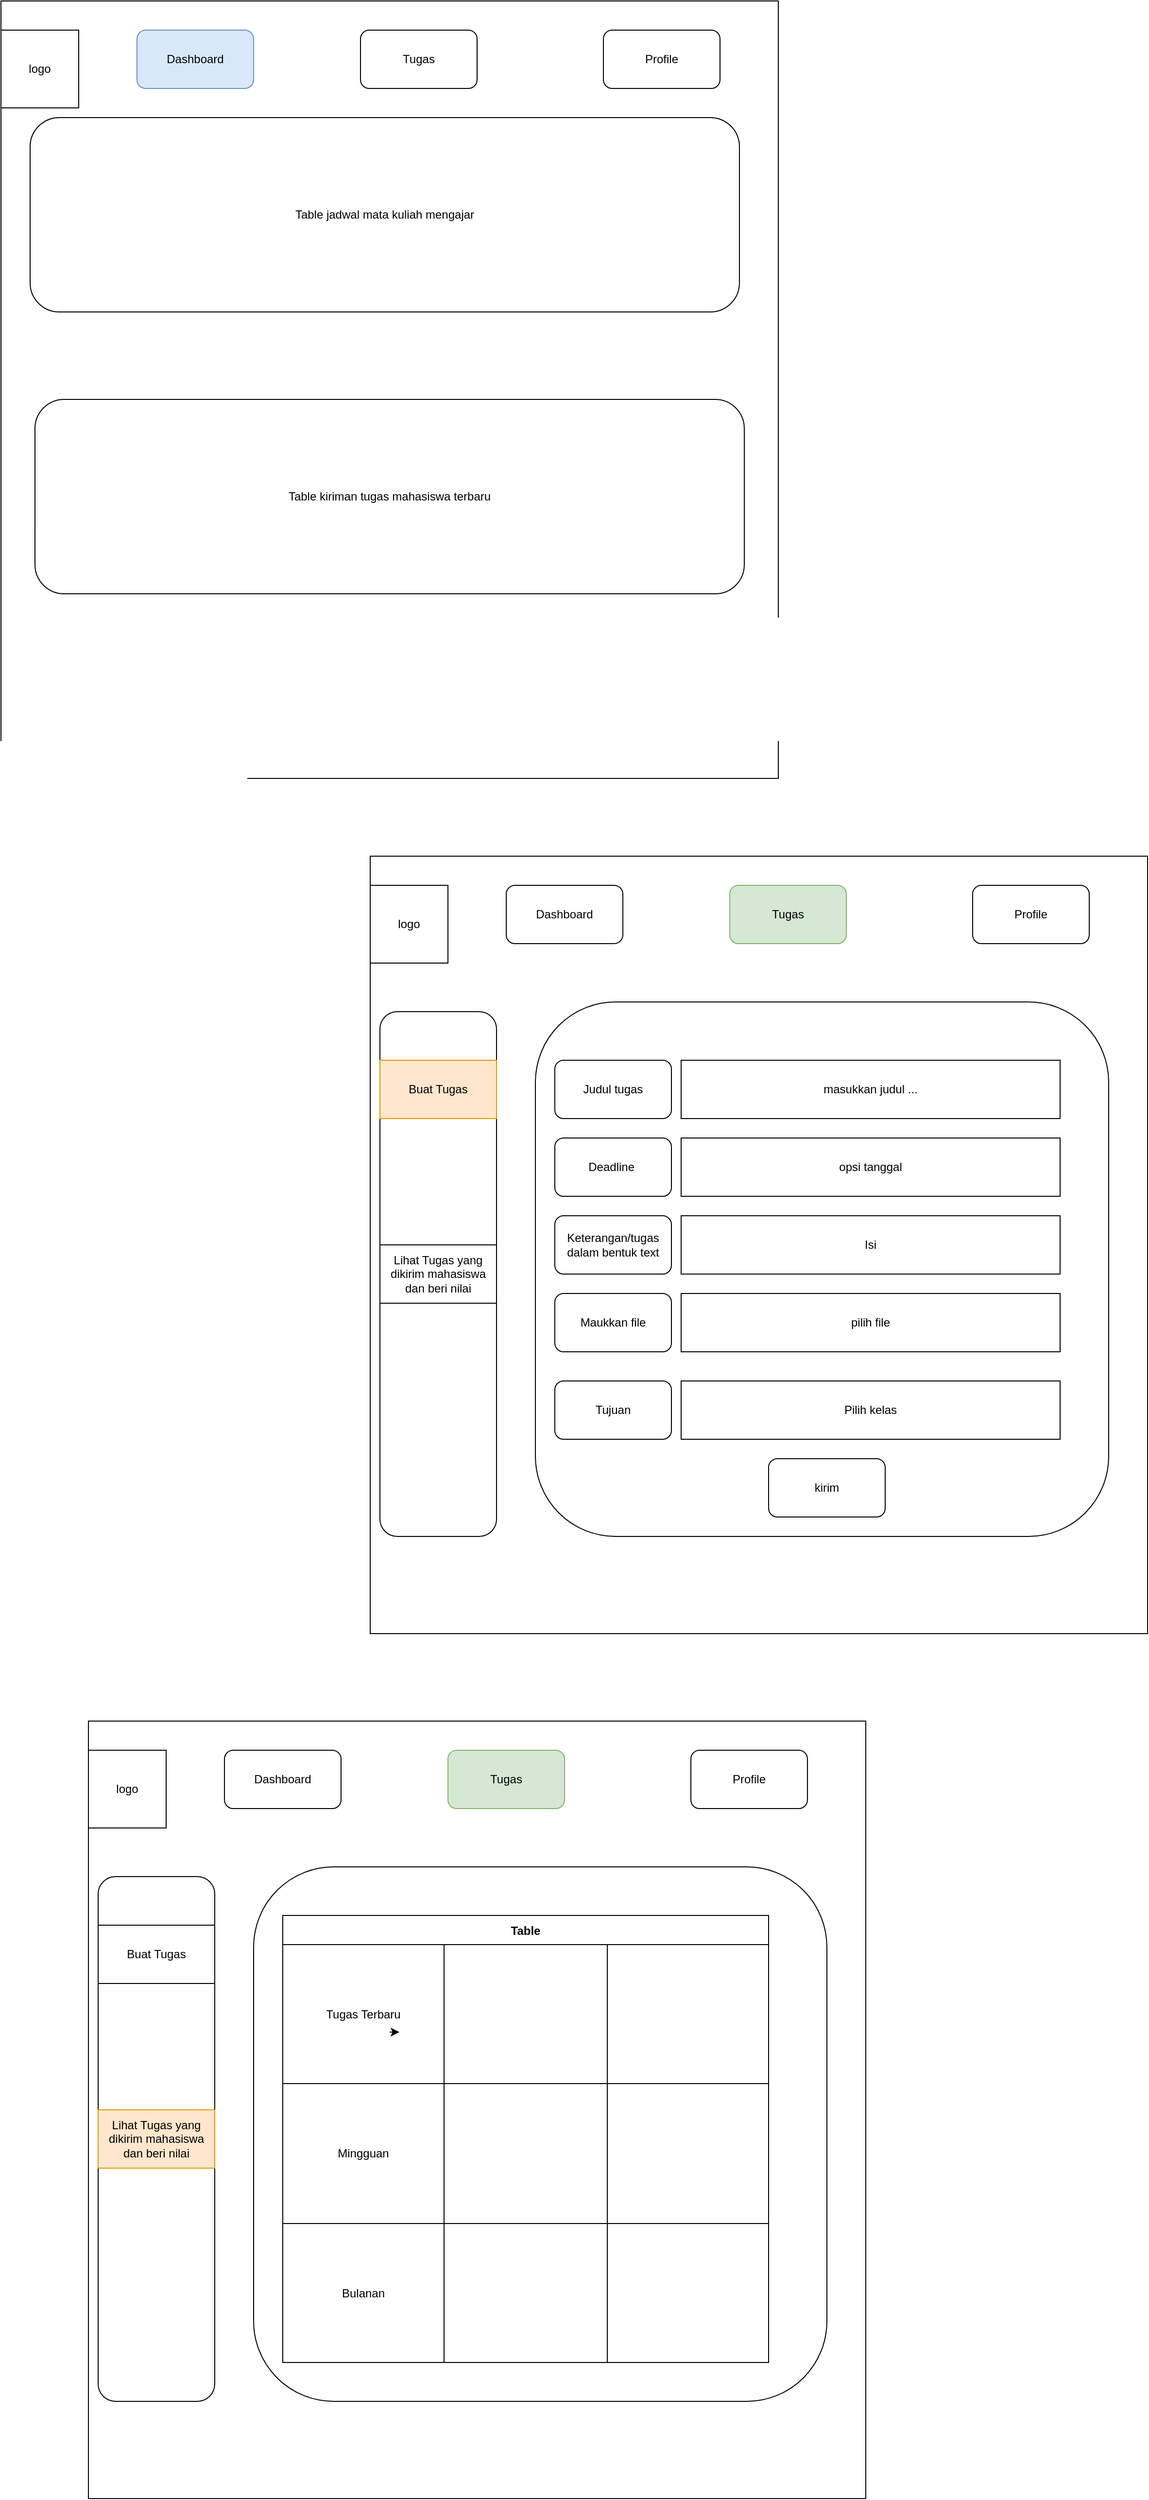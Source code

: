 <mxfile>
    <diagram id="EG3p_d__c77Crz3E7JyM" name="Page-1">
        <mxGraphModel dx="1547" dy="844" grid="1" gridSize="10" guides="1" tooltips="1" connect="1" arrows="1" fold="1" page="1" pageScale="1" pageWidth="850" pageHeight="1100" math="0" shadow="0">
            <root>
                <mxCell id="0"/>
                <mxCell id="1" parent="0"/>
                <mxCell id="2" value="" style="whiteSpace=wrap;html=1;aspect=fixed;" vertex="1" parent="1">
                    <mxGeometry x="70" y="30" width="800" height="800" as="geometry"/>
                </mxCell>
                <mxCell id="4" value="logo" style="whiteSpace=wrap;html=1;aspect=fixed;" vertex="1" parent="1">
                    <mxGeometry x="70" y="60" width="80" height="80" as="geometry"/>
                </mxCell>
                <mxCell id="5" value="Dashboard" style="rounded=1;whiteSpace=wrap;html=1;fillColor=#dae8fc;strokeColor=#6c8ebf;" vertex="1" parent="1">
                    <mxGeometry x="210" y="60" width="120" height="60" as="geometry"/>
                </mxCell>
                <mxCell id="6" value="Tugas" style="rounded=1;whiteSpace=wrap;html=1;" vertex="1" parent="1">
                    <mxGeometry x="440" y="60" width="120" height="60" as="geometry"/>
                </mxCell>
                <mxCell id="8" value="Profile" style="rounded=1;whiteSpace=wrap;html=1;" vertex="1" parent="1">
                    <mxGeometry x="690" y="60" width="120" height="60" as="geometry"/>
                </mxCell>
                <mxCell id="10" value="Table jadwal mata kuliah mengajar" style="rounded=1;whiteSpace=wrap;html=1;" vertex="1" parent="1">
                    <mxGeometry x="100" y="150" width="730" height="200" as="geometry"/>
                </mxCell>
                <mxCell id="11" value="Table kiriman tugas mahasiswa terbaru" style="rounded=1;whiteSpace=wrap;html=1;" vertex="1" parent="1">
                    <mxGeometry x="105" y="440" width="730" height="200" as="geometry"/>
                </mxCell>
                <mxCell id="13" value="" style="whiteSpace=wrap;html=1;aspect=fixed;" vertex="1" parent="1">
                    <mxGeometry x="450" y="910" width="800" height="800" as="geometry"/>
                </mxCell>
                <mxCell id="14" value="logo" style="whiteSpace=wrap;html=1;aspect=fixed;" vertex="1" parent="1">
                    <mxGeometry x="450" y="940" width="80" height="80" as="geometry"/>
                </mxCell>
                <mxCell id="15" value="Dashboard" style="rounded=1;whiteSpace=wrap;html=1;" vertex="1" parent="1">
                    <mxGeometry x="590" y="940" width="120" height="60" as="geometry"/>
                </mxCell>
                <mxCell id="16" value="Tugas" style="rounded=1;whiteSpace=wrap;html=1;fillColor=#d5e8d4;strokeColor=#82b366;" vertex="1" parent="1">
                    <mxGeometry x="820" y="940" width="120" height="60" as="geometry"/>
                </mxCell>
                <mxCell id="17" value="Profile" style="rounded=1;whiteSpace=wrap;html=1;" vertex="1" parent="1">
                    <mxGeometry x="1070" y="940" width="120" height="60" as="geometry"/>
                </mxCell>
                <mxCell id="20" value="" style="rounded=1;whiteSpace=wrap;html=1;" vertex="1" parent="1">
                    <mxGeometry x="460" y="1070" width="120" height="540" as="geometry"/>
                </mxCell>
                <mxCell id="22" value="Buat Tugas" style="rounded=0;whiteSpace=wrap;html=1;fillColor=#ffe6cc;strokeColor=#d79b00;" vertex="1" parent="1">
                    <mxGeometry x="460" y="1120" width="120" height="60" as="geometry"/>
                </mxCell>
                <mxCell id="23" value="Lihat Tugas yang dikirim mahasiswa dan beri nilai" style="rounded=0;whiteSpace=wrap;html=1;" vertex="1" parent="1">
                    <mxGeometry x="460" y="1310" width="120" height="60" as="geometry"/>
                </mxCell>
                <mxCell id="25" value="" style="rounded=1;whiteSpace=wrap;html=1;" vertex="1" parent="1">
                    <mxGeometry x="620" y="1060" width="590" height="550" as="geometry"/>
                </mxCell>
                <mxCell id="26" value="masukkan judul ..." style="rounded=0;whiteSpace=wrap;html=1;" vertex="1" parent="1">
                    <mxGeometry x="770" y="1120" width="390" height="60" as="geometry"/>
                </mxCell>
                <mxCell id="28" value="Judul tugas" style="rounded=1;whiteSpace=wrap;html=1;" vertex="1" parent="1">
                    <mxGeometry x="640" y="1120" width="120" height="60" as="geometry"/>
                </mxCell>
                <mxCell id="30" value="opsi tanggal" style="rounded=0;whiteSpace=wrap;html=1;" vertex="1" parent="1">
                    <mxGeometry x="770" y="1200" width="390" height="60" as="geometry"/>
                </mxCell>
                <mxCell id="31" value="Deadline&amp;nbsp;" style="rounded=1;whiteSpace=wrap;html=1;" vertex="1" parent="1">
                    <mxGeometry x="640" y="1200" width="120" height="60" as="geometry"/>
                </mxCell>
                <mxCell id="32" value="Isi&lt;span style=&quot;color: rgba(0, 0, 0, 0); font-family: monospace; font-size: 0px; text-align: start;&quot;&gt;%3CmxGraphModel%3E%3Croot%3E%3CmxCell%20id%3D%220%22%2F%3E%3CmxCell%20id%3D%221%22%20parent%3D%220%22%2F%3E%3CmxCell%20id%3D%222%22%20value%3D%22masukkan%20judul%20...%22%20style%3D%22rounded%3D0%3BwhiteSpace%3Dwrap%3Bhtml%3D1%3B%22%20vertex%3D%221%22%20parent%3D%221%22%3E%3CmxGeometry%20x%3D%22770%22%20y%3D%221120%22%20width%3D%22390%22%20height%3D%2260%22%20as%3D%22geometry%22%2F%3E%3C%2FmxCell%3E%3CmxCell%20id%3D%223%22%20value%3D%22Judul%20tugas%22%20style%3D%22rounded%3D1%3BwhiteSpace%3Dwrap%3Bhtml%3D1%3B%22%20vertex%3D%221%22%20parent%3D%221%22%3E%3CmxGeometry%20x%3D%22640%22%20y%3D%221120%22%20width%3D%22120%22%20height%3D%2260%22%20as%3D%22geometry%22%2F%3E%3C%2FmxCell%3E%3C%2Froot%3E%3C%2FmxGraphModel%3E&lt;/span&gt;&lt;span style=&quot;color: rgba(0, 0, 0, 0); font-family: monospace; font-size: 0px; text-align: start;&quot;&gt;%3CmxGraphModel%3E%3Croot%3E%3CmxCell%20id%3D%220%22%2F%3E%3CmxCell%20id%3D%221%22%20parent%3D%220%22%2F%3E%3CmxCell%20id%3D%222%22%20value%3D%22masukkan%20judul%20...%22%20style%3D%22rounded%3D0%3BwhiteSpace%3Dwrap%3Bhtml%3D1%3B%22%20vertex%3D%221%22%20parent%3D%221%22%3E%3CmxGeometry%20x%3D%22770%22%20y%3D%221120%22%20width%3D%22390%22%20height%3D%2260%22%20as%3D%22geometry%22%2F%3E%3C%2FmxCell%3E%3CmxCell%20id%3D%223%22%20value%3D%22Judul%20tugas%22%20style%3D%22rounded%3D1%3BwhiteSpace%3Dwrap%3Bhtml%3D1%3B%22%20vertex%3D%221%22%20parent%3D%221%22%3E%3CmxGeometry%20x%3D%22640%22%20y%3D%221120%22%20width%3D%22120%22%20height%3D%2260%22%20as%3D%22geometry%22%2F%3E%3C%2FmxCell%3E%3C%2Froot%3E%3C%2FmxGraphModel%3E&lt;/span&gt;" style="rounded=0;whiteSpace=wrap;html=1;" vertex="1" parent="1">
                    <mxGeometry x="770" y="1280" width="390" height="60" as="geometry"/>
                </mxCell>
                <mxCell id="33" value="Keterangan/tugas dalam bentuk text" style="rounded=1;whiteSpace=wrap;html=1;" vertex="1" parent="1">
                    <mxGeometry x="640" y="1280" width="120" height="60" as="geometry"/>
                </mxCell>
                <mxCell id="34" value="pilih file" style="rounded=0;whiteSpace=wrap;html=1;" vertex="1" parent="1">
                    <mxGeometry x="770" y="1360" width="390" height="60" as="geometry"/>
                </mxCell>
                <mxCell id="35" value="Maukkan file" style="rounded=1;whiteSpace=wrap;html=1;" vertex="1" parent="1">
                    <mxGeometry x="640" y="1360" width="120" height="60" as="geometry"/>
                </mxCell>
                <mxCell id="38" value="kirim" style="rounded=1;whiteSpace=wrap;html=1;" vertex="1" parent="1">
                    <mxGeometry x="860" y="1530" width="120" height="60" as="geometry"/>
                </mxCell>
                <mxCell id="39" value="" style="whiteSpace=wrap;html=1;aspect=fixed;" vertex="1" parent="1">
                    <mxGeometry x="160" y="1800" width="800" height="800" as="geometry"/>
                </mxCell>
                <mxCell id="40" value="logo" style="whiteSpace=wrap;html=1;aspect=fixed;" vertex="1" parent="1">
                    <mxGeometry x="160" y="1830" width="80" height="80" as="geometry"/>
                </mxCell>
                <mxCell id="41" value="Dashboard" style="rounded=1;whiteSpace=wrap;html=1;" vertex="1" parent="1">
                    <mxGeometry x="300" y="1830" width="120" height="60" as="geometry"/>
                </mxCell>
                <mxCell id="42" value="Tugas" style="rounded=1;whiteSpace=wrap;html=1;fillColor=#d5e8d4;strokeColor=#82b366;" vertex="1" parent="1">
                    <mxGeometry x="530" y="1830" width="120" height="60" as="geometry"/>
                </mxCell>
                <mxCell id="43" value="Profile" style="rounded=1;whiteSpace=wrap;html=1;" vertex="1" parent="1">
                    <mxGeometry x="780" y="1830" width="120" height="60" as="geometry"/>
                </mxCell>
                <mxCell id="44" value="" style="rounded=1;whiteSpace=wrap;html=1;" vertex="1" parent="1">
                    <mxGeometry x="170" y="1960" width="120" height="540" as="geometry"/>
                </mxCell>
                <mxCell id="45" value="Buat Tugas" style="rounded=0;whiteSpace=wrap;html=1;" vertex="1" parent="1">
                    <mxGeometry x="170" y="2010" width="120" height="60" as="geometry"/>
                </mxCell>
                <mxCell id="46" value="Lihat Tugas yang dikirim mahasiswa dan beri nilai" style="rounded=0;whiteSpace=wrap;html=1;fillColor=#ffe6cc;strokeColor=#d79b00;" vertex="1" parent="1">
                    <mxGeometry x="170" y="2200" width="120" height="60" as="geometry"/>
                </mxCell>
                <mxCell id="47" value="" style="rounded=1;whiteSpace=wrap;html=1;" vertex="1" parent="1">
                    <mxGeometry x="330" y="1950" width="590" height="550" as="geometry"/>
                </mxCell>
                <mxCell id="57" value="" style="edgeStyle=none;html=1;" edge="1" parent="1">
                    <mxGeometry relative="1" as="geometry">
                        <mxPoint x="470" y="2120" as="sourcePoint"/>
                        <mxPoint x="480" y="2120" as="targetPoint"/>
                    </mxGeometry>
                </mxCell>
                <mxCell id="62" value="Table" style="shape=table;startSize=30;container=1;collapsible=0;childLayout=tableLayout;fontStyle=1;align=center;" vertex="1" parent="1">
                    <mxGeometry x="360" y="2000" width="500" height="460" as="geometry"/>
                </mxCell>
                <mxCell id="63" value="" style="shape=tableRow;horizontal=0;startSize=0;swimlaneHead=0;swimlaneBody=0;top=0;left=0;bottom=0;right=0;collapsible=0;dropTarget=0;fillColor=none;points=[[0,0.5],[1,0.5]];portConstraint=eastwest;" vertex="1" parent="62">
                    <mxGeometry y="30" width="500" height="143" as="geometry"/>
                </mxCell>
                <mxCell id="64" value="Tugas Terbaru" style="shape=partialRectangle;html=1;whiteSpace=wrap;connectable=0;fillColor=none;top=0;left=0;bottom=0;right=0;overflow=hidden;" vertex="1" parent="63">
                    <mxGeometry width="166" height="143" as="geometry">
                        <mxRectangle width="166" height="143" as="alternateBounds"/>
                    </mxGeometry>
                </mxCell>
                <mxCell id="65" value="" style="shape=partialRectangle;html=1;whiteSpace=wrap;connectable=0;fillColor=none;top=0;left=0;bottom=0;right=0;overflow=hidden;" vertex="1" parent="63">
                    <mxGeometry x="166" width="168" height="143" as="geometry">
                        <mxRectangle width="168" height="143" as="alternateBounds"/>
                    </mxGeometry>
                </mxCell>
                <mxCell id="66" value="" style="shape=partialRectangle;html=1;whiteSpace=wrap;connectable=0;fillColor=none;top=0;left=0;bottom=0;right=0;overflow=hidden;" vertex="1" parent="63">
                    <mxGeometry x="334" width="166" height="143" as="geometry">
                        <mxRectangle width="166" height="143" as="alternateBounds"/>
                    </mxGeometry>
                </mxCell>
                <mxCell id="67" value="" style="shape=tableRow;horizontal=0;startSize=0;swimlaneHead=0;swimlaneBody=0;top=0;left=0;bottom=0;right=0;collapsible=0;dropTarget=0;fillColor=none;points=[[0,0.5],[1,0.5]];portConstraint=eastwest;" vertex="1" parent="62">
                    <mxGeometry y="173" width="500" height="144" as="geometry"/>
                </mxCell>
                <mxCell id="68" value="Mingguan" style="shape=partialRectangle;html=1;whiteSpace=wrap;connectable=0;fillColor=none;top=0;left=0;bottom=0;right=0;overflow=hidden;" vertex="1" parent="67">
                    <mxGeometry width="166" height="144" as="geometry">
                        <mxRectangle width="166" height="144" as="alternateBounds"/>
                    </mxGeometry>
                </mxCell>
                <mxCell id="69" value="" style="shape=partialRectangle;html=1;whiteSpace=wrap;connectable=0;fillColor=none;top=0;left=0;bottom=0;right=0;overflow=hidden;" vertex="1" parent="67">
                    <mxGeometry x="166" width="168" height="144" as="geometry">
                        <mxRectangle width="168" height="144" as="alternateBounds"/>
                    </mxGeometry>
                </mxCell>
                <mxCell id="70" value="" style="shape=partialRectangle;html=1;whiteSpace=wrap;connectable=0;fillColor=none;top=0;left=0;bottom=0;right=0;overflow=hidden;" vertex="1" parent="67">
                    <mxGeometry x="334" width="166" height="144" as="geometry">
                        <mxRectangle width="166" height="144" as="alternateBounds"/>
                    </mxGeometry>
                </mxCell>
                <mxCell id="71" value="" style="shape=tableRow;horizontal=0;startSize=0;swimlaneHead=0;swimlaneBody=0;top=0;left=0;bottom=0;right=0;collapsible=0;dropTarget=0;fillColor=none;points=[[0,0.5],[1,0.5]];portConstraint=eastwest;" vertex="1" parent="62">
                    <mxGeometry y="317" width="500" height="143" as="geometry"/>
                </mxCell>
                <mxCell id="72" value="Bulanan" style="shape=partialRectangle;html=1;whiteSpace=wrap;connectable=0;fillColor=none;top=0;left=0;bottom=0;right=0;overflow=hidden;" vertex="1" parent="71">
                    <mxGeometry width="166" height="143" as="geometry">
                        <mxRectangle width="166" height="143" as="alternateBounds"/>
                    </mxGeometry>
                </mxCell>
                <mxCell id="73" value="" style="shape=partialRectangle;html=1;whiteSpace=wrap;connectable=0;fillColor=none;top=0;left=0;bottom=0;right=0;overflow=hidden;" vertex="1" parent="71">
                    <mxGeometry x="166" width="168" height="143" as="geometry">
                        <mxRectangle width="168" height="143" as="alternateBounds"/>
                    </mxGeometry>
                </mxCell>
                <mxCell id="74" value="" style="shape=partialRectangle;html=1;whiteSpace=wrap;connectable=0;fillColor=none;top=0;left=0;bottom=0;right=0;overflow=hidden;" vertex="1" parent="71">
                    <mxGeometry x="334" width="166" height="143" as="geometry">
                        <mxRectangle width="166" height="143" as="alternateBounds"/>
                    </mxGeometry>
                </mxCell>
                <mxCell id="93" value="Pilih kelas" style="rounded=0;whiteSpace=wrap;html=1;" vertex="1" parent="1">
                    <mxGeometry x="770" y="1450" width="390" height="60" as="geometry"/>
                </mxCell>
                <mxCell id="94" value="Tujuan" style="rounded=1;whiteSpace=wrap;html=1;" vertex="1" parent="1">
                    <mxGeometry x="640" y="1450" width="120" height="60" as="geometry"/>
                </mxCell>
            </root>
        </mxGraphModel>
    </diagram>
</mxfile>
